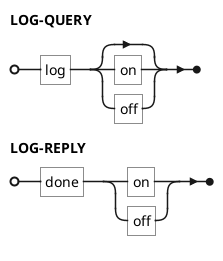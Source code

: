 @startebnf

LOG-QUERY = "log", [( "on" | "off" )];

LOG-REPLY = "done", ( "on" | "off" );

@endebnf
